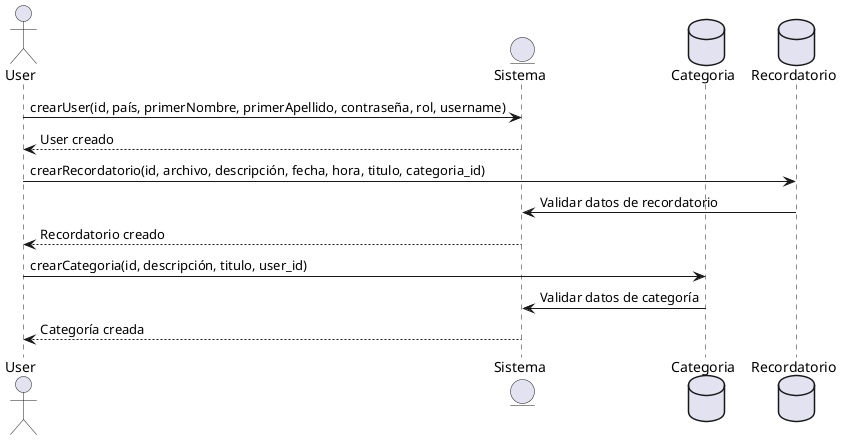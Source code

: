 @startuml

actor User
entity "Sistema" as Sistema
database "Categoria" as Categoria
database "Recordatorio" as Recordatorio

User -> Sistema : crearUser(id, país, primerNombre, primerApellido, contraseña, rol, username)
Sistema --> User: User creado
User -> Recordatorio: crearRecordatorio(id, archivo, descripción, fecha, hora, titulo, categoria_id)
Recordatorio -> Sistema: Validar datos de recordatorio
Sistema --> User: Recordatorio creado
User -> Categoria: crearCategoria(id, descripción, titulo, user_id)
Categoria -> Sistema: Validar datos de categoría
Sistema --> User: Categoría creada

@enduml